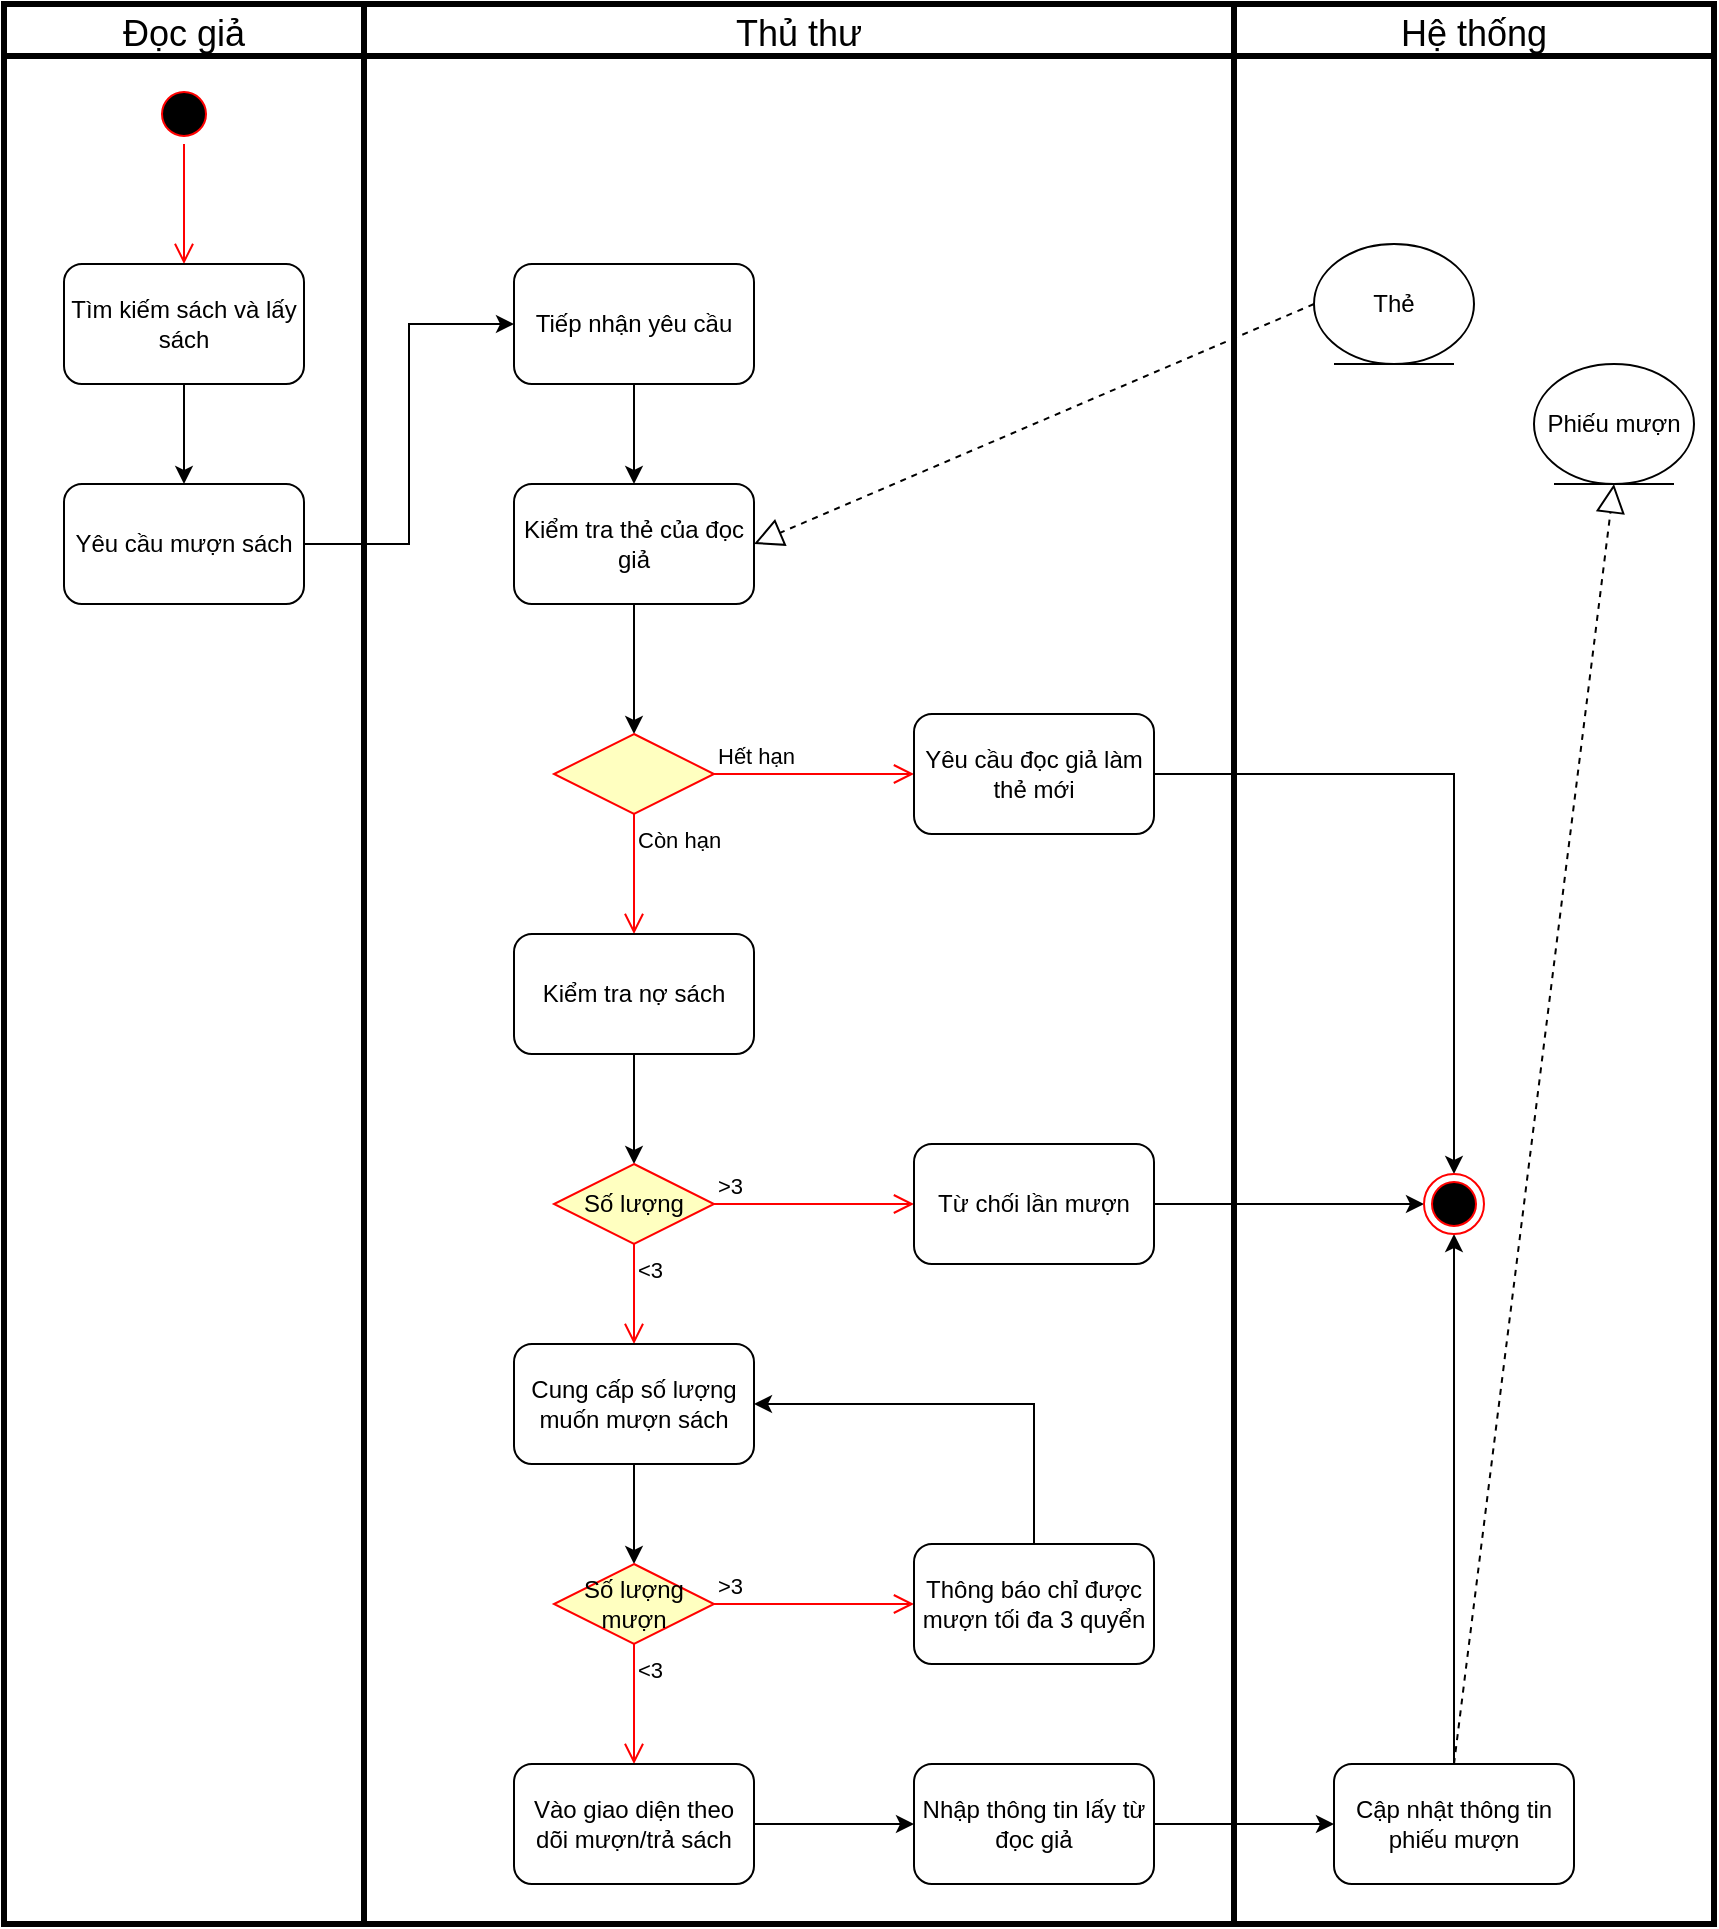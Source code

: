 <mxfile version="14.7.2" type="device"><diagram id="rQbvUIedWU00AyrdE1K5" name="Page-1"><mxGraphModel dx="868" dy="482" grid="1" gridSize="10" guides="1" tooltips="1" connect="1" arrows="1" fold="1" page="1" pageScale="1" pageWidth="827" pageHeight="1169" math="0" shadow="0"><root><mxCell id="0"/><mxCell id="1" parent="0"/><mxCell id="2ZXucg9L1BdX7as7UgzF-1" value="" style="ellipse;html=1;shape=startState;fillColor=#000000;strokeColor=#ff0000;" vertex="1" parent="1"><mxGeometry x="180" y="160" width="30" height="30" as="geometry"/></mxCell><mxCell id="2ZXucg9L1BdX7as7UgzF-2" value="" style="edgeStyle=orthogonalEdgeStyle;html=1;verticalAlign=bottom;endArrow=open;endSize=8;strokeColor=#ff0000;entryX=0.5;entryY=0;entryDx=0;entryDy=0;entryPerimeter=0;" edge="1" source="2ZXucg9L1BdX7as7UgzF-1" parent="1" target="2ZXucg9L1BdX7as7UgzF-3"><mxGeometry relative="1" as="geometry"><mxPoint x="195" y="250" as="targetPoint"/></mxGeometry></mxCell><mxCell id="2ZXucg9L1BdX7as7UgzF-6" value="" style="edgeStyle=orthogonalEdgeStyle;rounded=0;orthogonalLoop=1;jettySize=auto;html=1;" edge="1" parent="1" source="2ZXucg9L1BdX7as7UgzF-3" target="2ZXucg9L1BdX7as7UgzF-4"><mxGeometry relative="1" as="geometry"/></mxCell><mxCell id="2ZXucg9L1BdX7as7UgzF-3" value="Tìm kiếm sách và lấy sách" style="rounded=1;whiteSpace=wrap;html=1;" vertex="1" parent="1"><mxGeometry x="135" y="250" width="120" height="60" as="geometry"/></mxCell><mxCell id="2ZXucg9L1BdX7as7UgzF-8" style="edgeStyle=orthogonalEdgeStyle;rounded=0;orthogonalLoop=1;jettySize=auto;html=1;exitX=1;exitY=0.5;exitDx=0;exitDy=0;entryX=0;entryY=0.5;entryDx=0;entryDy=0;" edge="1" parent="1" source="2ZXucg9L1BdX7as7UgzF-4" target="2ZXucg9L1BdX7as7UgzF-7"><mxGeometry relative="1" as="geometry"/></mxCell><mxCell id="2ZXucg9L1BdX7as7UgzF-4" value="Yêu cầu mượn sách" style="rounded=1;whiteSpace=wrap;html=1;" vertex="1" parent="1"><mxGeometry x="135" y="360" width="120" height="60" as="geometry"/></mxCell><mxCell id="2ZXucg9L1BdX7as7UgzF-10" style="edgeStyle=orthogonalEdgeStyle;rounded=0;orthogonalLoop=1;jettySize=auto;html=1;exitX=0.5;exitY=1;exitDx=0;exitDy=0;entryX=0.5;entryY=0;entryDx=0;entryDy=0;" edge="1" parent="1" source="2ZXucg9L1BdX7as7UgzF-7" target="2ZXucg9L1BdX7as7UgzF-9"><mxGeometry relative="1" as="geometry"/></mxCell><mxCell id="2ZXucg9L1BdX7as7UgzF-7" value="Tiếp nhận yêu cầu" style="rounded=1;whiteSpace=wrap;html=1;" vertex="1" parent="1"><mxGeometry x="360" y="250" width="120" height="60" as="geometry"/></mxCell><mxCell id="2ZXucg9L1BdX7as7UgzF-14" style="edgeStyle=orthogonalEdgeStyle;rounded=0;orthogonalLoop=1;jettySize=auto;html=1;exitX=0.5;exitY=1;exitDx=0;exitDy=0;entryX=0.5;entryY=0;entryDx=0;entryDy=0;" edge="1" parent="1" source="2ZXucg9L1BdX7as7UgzF-9" target="2ZXucg9L1BdX7as7UgzF-11"><mxGeometry relative="1" as="geometry"/></mxCell><mxCell id="2ZXucg9L1BdX7as7UgzF-9" value="Kiểm tra thẻ của đọc giả" style="rounded=1;whiteSpace=wrap;html=1;" vertex="1" parent="1"><mxGeometry x="360" y="360" width="120" height="60" as="geometry"/></mxCell><mxCell id="2ZXucg9L1BdX7as7UgzF-11" value="" style="rhombus;whiteSpace=wrap;html=1;fillColor=#ffffc0;strokeColor=#ff0000;" vertex="1" parent="1"><mxGeometry x="380" y="485" width="80" height="40" as="geometry"/></mxCell><mxCell id="2ZXucg9L1BdX7as7UgzF-12" value="Hết hạn" style="edgeStyle=orthogonalEdgeStyle;html=1;align=left;verticalAlign=bottom;endArrow=open;endSize=8;strokeColor=#ff0000;entryX=0;entryY=0.5;entryDx=0;entryDy=0;" edge="1" source="2ZXucg9L1BdX7as7UgzF-11" parent="1" target="2ZXucg9L1BdX7as7UgzF-17"><mxGeometry x="-1" relative="1" as="geometry"><mxPoint x="560" y="505" as="targetPoint"/></mxGeometry></mxCell><mxCell id="2ZXucg9L1BdX7as7UgzF-13" value="Còn hạn" style="edgeStyle=orthogonalEdgeStyle;html=1;align=left;verticalAlign=top;endArrow=open;endSize=8;strokeColor=#ff0000;entryX=0.5;entryY=0;entryDx=0;entryDy=0;" edge="1" source="2ZXucg9L1BdX7as7UgzF-11" parent="1" target="2ZXucg9L1BdX7as7UgzF-18"><mxGeometry x="-1" relative="1" as="geometry"><mxPoint x="420" y="585" as="targetPoint"/><mxPoint as="offset"/></mxGeometry></mxCell><mxCell id="2ZXucg9L1BdX7as7UgzF-39" style="edgeStyle=orthogonalEdgeStyle;rounded=0;orthogonalLoop=1;jettySize=auto;html=1;exitX=1;exitY=0.5;exitDx=0;exitDy=0;entryX=0.5;entryY=0;entryDx=0;entryDy=0;" edge="1" parent="1" source="2ZXucg9L1BdX7as7UgzF-17" target="2ZXucg9L1BdX7as7UgzF-35"><mxGeometry relative="1" as="geometry"/></mxCell><mxCell id="2ZXucg9L1BdX7as7UgzF-17" value="Yêu cầu đọc giả làm thẻ mới" style="rounded=1;whiteSpace=wrap;html=1;" vertex="1" parent="1"><mxGeometry x="560" y="475" width="120" height="60" as="geometry"/></mxCell><mxCell id="2ZXucg9L1BdX7as7UgzF-22" style="edgeStyle=orthogonalEdgeStyle;rounded=0;orthogonalLoop=1;jettySize=auto;html=1;exitX=0.5;exitY=1;exitDx=0;exitDy=0;entryX=0.5;entryY=0;entryDx=0;entryDy=0;" edge="1" parent="1" source="2ZXucg9L1BdX7as7UgzF-18" target="2ZXucg9L1BdX7as7UgzF-19"><mxGeometry relative="1" as="geometry"/></mxCell><mxCell id="2ZXucg9L1BdX7as7UgzF-18" value="Kiểm tra nợ sách" style="rounded=1;whiteSpace=wrap;html=1;" vertex="1" parent="1"><mxGeometry x="360" y="585" width="120" height="60" as="geometry"/></mxCell><mxCell id="2ZXucg9L1BdX7as7UgzF-19" value="Số lượng" style="rhombus;whiteSpace=wrap;html=1;fillColor=#ffffc0;strokeColor=#ff0000;" vertex="1" parent="1"><mxGeometry x="380" y="700" width="80" height="40" as="geometry"/></mxCell><mxCell id="2ZXucg9L1BdX7as7UgzF-20" value="&amp;gt;3" style="edgeStyle=orthogonalEdgeStyle;html=1;align=left;verticalAlign=bottom;endArrow=open;endSize=8;strokeColor=#ff0000;entryX=0;entryY=0.5;entryDx=0;entryDy=0;" edge="1" source="2ZXucg9L1BdX7as7UgzF-19" parent="1" target="2ZXucg9L1BdX7as7UgzF-23"><mxGeometry x="-1" relative="1" as="geometry"><mxPoint x="560" y="720" as="targetPoint"/></mxGeometry></mxCell><mxCell id="2ZXucg9L1BdX7as7UgzF-21" value="&amp;lt;3" style="edgeStyle=orthogonalEdgeStyle;html=1;align=left;verticalAlign=top;endArrow=open;endSize=8;strokeColor=#ff0000;entryX=0.5;entryY=0;entryDx=0;entryDy=0;" edge="1" source="2ZXucg9L1BdX7as7UgzF-19" parent="1" target="2ZXucg9L1BdX7as7UgzF-24"><mxGeometry x="-1" relative="1" as="geometry"><mxPoint x="420" y="800" as="targetPoint"/></mxGeometry></mxCell><mxCell id="2ZXucg9L1BdX7as7UgzF-38" style="edgeStyle=orthogonalEdgeStyle;rounded=0;orthogonalLoop=1;jettySize=auto;html=1;exitX=1;exitY=0.5;exitDx=0;exitDy=0;entryX=0;entryY=0.5;entryDx=0;entryDy=0;" edge="1" parent="1" source="2ZXucg9L1BdX7as7UgzF-23" target="2ZXucg9L1BdX7as7UgzF-35"><mxGeometry relative="1" as="geometry"/></mxCell><mxCell id="2ZXucg9L1BdX7as7UgzF-23" value="Từ chối lần mượn" style="rounded=1;whiteSpace=wrap;html=1;" vertex="1" parent="1"><mxGeometry x="560" y="690" width="120" height="60" as="geometry"/></mxCell><mxCell id="2ZXucg9L1BdX7as7UgzF-28" style="edgeStyle=orthogonalEdgeStyle;rounded=0;orthogonalLoop=1;jettySize=auto;html=1;exitX=0.5;exitY=1;exitDx=0;exitDy=0;entryX=0.5;entryY=0;entryDx=0;entryDy=0;" edge="1" parent="1" source="2ZXucg9L1BdX7as7UgzF-24" target="2ZXucg9L1BdX7as7UgzF-25"><mxGeometry relative="1" as="geometry"/></mxCell><mxCell id="2ZXucg9L1BdX7as7UgzF-24" value="Cung cấp số lượng muốn mượn sách" style="rounded=1;whiteSpace=wrap;html=1;" vertex="1" parent="1"><mxGeometry x="360" y="790" width="120" height="60" as="geometry"/></mxCell><mxCell id="2ZXucg9L1BdX7as7UgzF-25" value="Số lượng mượn" style="rhombus;whiteSpace=wrap;html=1;fillColor=#ffffc0;strokeColor=#ff0000;" vertex="1" parent="1"><mxGeometry x="380" y="900" width="80" height="40" as="geometry"/></mxCell><mxCell id="2ZXucg9L1BdX7as7UgzF-26" value="&amp;gt;3" style="edgeStyle=orthogonalEdgeStyle;html=1;align=left;verticalAlign=bottom;endArrow=open;endSize=8;strokeColor=#ff0000;entryX=0;entryY=0.5;entryDx=0;entryDy=0;" edge="1" source="2ZXucg9L1BdX7as7UgzF-25" parent="1" target="2ZXucg9L1BdX7as7UgzF-29"><mxGeometry x="-1" relative="1" as="geometry"><mxPoint x="560" y="920" as="targetPoint"/></mxGeometry></mxCell><mxCell id="2ZXucg9L1BdX7as7UgzF-27" value="&amp;lt;3" style="edgeStyle=orthogonalEdgeStyle;html=1;align=left;verticalAlign=top;endArrow=open;endSize=8;strokeColor=#ff0000;entryX=0.5;entryY=0;entryDx=0;entryDy=0;" edge="1" source="2ZXucg9L1BdX7as7UgzF-25" parent="1" target="2ZXucg9L1BdX7as7UgzF-31"><mxGeometry x="-1" relative="1" as="geometry"><mxPoint x="420" y="1000" as="targetPoint"/></mxGeometry></mxCell><mxCell id="2ZXucg9L1BdX7as7UgzF-30" style="edgeStyle=orthogonalEdgeStyle;rounded=0;orthogonalLoop=1;jettySize=auto;html=1;exitX=0.5;exitY=0;exitDx=0;exitDy=0;entryX=1;entryY=0.5;entryDx=0;entryDy=0;" edge="1" parent="1" source="2ZXucg9L1BdX7as7UgzF-29" target="2ZXucg9L1BdX7as7UgzF-24"><mxGeometry relative="1" as="geometry"/></mxCell><mxCell id="2ZXucg9L1BdX7as7UgzF-29" value="Thông báo chỉ được mượn tối đa 3 quyển" style="rounded=1;whiteSpace=wrap;html=1;" vertex="1" parent="1"><mxGeometry x="560" y="890" width="120" height="60" as="geometry"/></mxCell><mxCell id="2ZXucg9L1BdX7as7UgzF-33" style="edgeStyle=orthogonalEdgeStyle;rounded=0;orthogonalLoop=1;jettySize=auto;html=1;exitX=1;exitY=0.5;exitDx=0;exitDy=0;entryX=0;entryY=0.5;entryDx=0;entryDy=0;" edge="1" parent="1" source="2ZXucg9L1BdX7as7UgzF-31" target="2ZXucg9L1BdX7as7UgzF-32"><mxGeometry relative="1" as="geometry"/></mxCell><mxCell id="2ZXucg9L1BdX7as7UgzF-31" value="Vào giao diện theo dõi mượn/trả sách" style="rounded=1;whiteSpace=wrap;html=1;" vertex="1" parent="1"><mxGeometry x="360" y="1000" width="120" height="60" as="geometry"/></mxCell><mxCell id="2ZXucg9L1BdX7as7UgzF-36" style="edgeStyle=orthogonalEdgeStyle;rounded=0;orthogonalLoop=1;jettySize=auto;html=1;exitX=1;exitY=0.5;exitDx=0;exitDy=0;entryX=0;entryY=0.5;entryDx=0;entryDy=0;" edge="1" parent="1" source="2ZXucg9L1BdX7as7UgzF-32" target="2ZXucg9L1BdX7as7UgzF-34"><mxGeometry relative="1" as="geometry"/></mxCell><mxCell id="2ZXucg9L1BdX7as7UgzF-32" value="Nhập thông tin lấy từ đọc giả" style="rounded=1;whiteSpace=wrap;html=1;" vertex="1" parent="1"><mxGeometry x="560" y="1000" width="120" height="60" as="geometry"/></mxCell><mxCell id="2ZXucg9L1BdX7as7UgzF-37" style="edgeStyle=orthogonalEdgeStyle;rounded=0;orthogonalLoop=1;jettySize=auto;html=1;exitX=0.5;exitY=0;exitDx=0;exitDy=0;entryX=0.5;entryY=1;entryDx=0;entryDy=0;" edge="1" parent="1" source="2ZXucg9L1BdX7as7UgzF-34" target="2ZXucg9L1BdX7as7UgzF-35"><mxGeometry relative="1" as="geometry"/></mxCell><mxCell id="2ZXucg9L1BdX7as7UgzF-34" value="Cập nhật thông tin phiếu mượn" style="rounded=1;whiteSpace=wrap;html=1;" vertex="1" parent="1"><mxGeometry x="770" y="1000" width="120" height="60" as="geometry"/></mxCell><mxCell id="2ZXucg9L1BdX7as7UgzF-35" value="" style="ellipse;html=1;shape=endState;fillColor=#000000;strokeColor=#ff0000;" vertex="1" parent="1"><mxGeometry x="815" y="705" width="30" height="30" as="geometry"/></mxCell><mxCell id="2ZXucg9L1BdX7as7UgzF-40" value="Thẻ" style="ellipse;shape=umlEntity;whiteSpace=wrap;html=1;" vertex="1" parent="1"><mxGeometry x="760" y="240" width="80" height="60" as="geometry"/></mxCell><mxCell id="2ZXucg9L1BdX7as7UgzF-41" value="Phiếu mượn" style="ellipse;shape=umlEntity;whiteSpace=wrap;html=1;" vertex="1" parent="1"><mxGeometry x="870" y="300" width="80" height="60" as="geometry"/></mxCell><mxCell id="2ZXucg9L1BdX7as7UgzF-43" value="" style="endArrow=block;dashed=1;endFill=0;endSize=12;html=1;entryX=1;entryY=0.5;entryDx=0;entryDy=0;exitX=0;exitY=0.5;exitDx=0;exitDy=0;" edge="1" parent="1" source="2ZXucg9L1BdX7as7UgzF-40" target="2ZXucg9L1BdX7as7UgzF-9"><mxGeometry width="160" relative="1" as="geometry"><mxPoint x="560" y="340" as="sourcePoint"/><mxPoint x="720" y="340" as="targetPoint"/></mxGeometry></mxCell><mxCell id="2ZXucg9L1BdX7as7UgzF-44" value="" style="endArrow=block;dashed=1;endFill=0;endSize=12;html=1;entryX=0.5;entryY=1;entryDx=0;entryDy=0;exitX=0.5;exitY=0;exitDx=0;exitDy=0;" edge="1" parent="1" source="2ZXucg9L1BdX7as7UgzF-34" target="2ZXucg9L1BdX7as7UgzF-41"><mxGeometry width="160" relative="1" as="geometry"><mxPoint x="770" y="280" as="sourcePoint"/><mxPoint x="490" y="400" as="targetPoint"/></mxGeometry></mxCell><mxCell id="2ZXucg9L1BdX7as7UgzF-45" value="Đọc giả" style="swimlane;fontStyle=0;childLayout=stackLayout;horizontal=1;startSize=26;fillColor=none;horizontalStack=0;resizeParent=1;resizeParentMax=0;resizeLast=0;collapsible=1;marginBottom=0;fontSize=18;strokeWidth=3;" vertex="1" parent="1"><mxGeometry x="105" y="120" width="180" height="960" as="geometry"/></mxCell><mxCell id="2ZXucg9L1BdX7as7UgzF-49" value="Thủ thư" style="swimlane;fontStyle=0;childLayout=stackLayout;horizontal=1;startSize=26;fillColor=none;horizontalStack=0;resizeParent=1;resizeParentMax=0;resizeLast=0;collapsible=1;marginBottom=0;fontSize=18;strokeWidth=3;" vertex="1" parent="1"><mxGeometry x="285" y="120" width="435" height="960" as="geometry"/></mxCell><mxCell id="2ZXucg9L1BdX7as7UgzF-50" value="Hệ thống" style="swimlane;fontStyle=0;childLayout=stackLayout;horizontal=1;startSize=26;fillColor=none;horizontalStack=0;resizeParent=1;resizeParentMax=0;resizeLast=0;collapsible=1;marginBottom=0;fontSize=18;strokeWidth=3;" vertex="1" parent="1"><mxGeometry x="720" y="120" width="240" height="960" as="geometry"/></mxCell></root></mxGraphModel></diagram></mxfile>